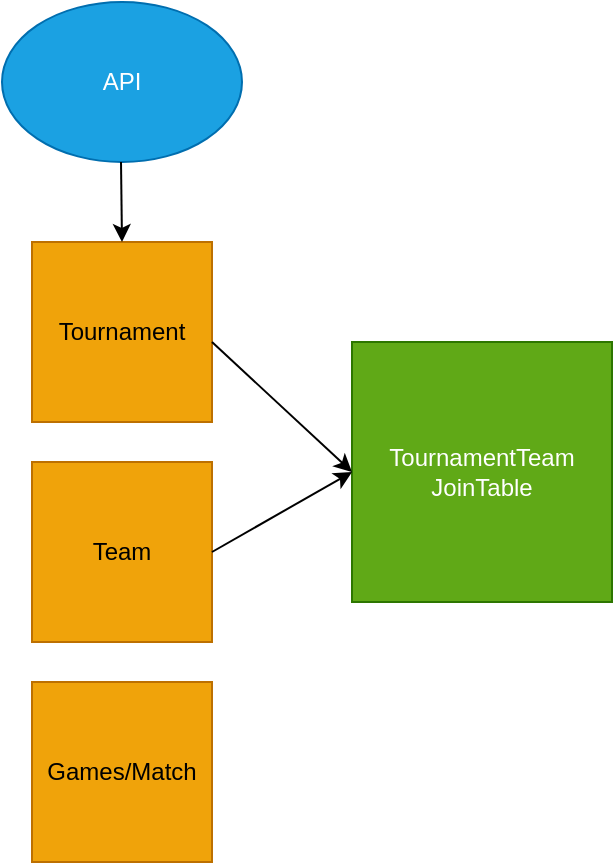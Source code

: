 <mxfile>
    <diagram id="a3peLZHQe4Aedkgy67Nn" name="Page-1">
        <mxGraphModel dx="938" dy="697" grid="1" gridSize="10" guides="1" tooltips="1" connect="1" arrows="1" fold="1" page="1" pageScale="1" pageWidth="850" pageHeight="1100" math="0" shadow="0">
            <root>
                <mxCell id="0"/>
                <mxCell id="1" parent="0"/>
                <mxCell id="2" value="Tournament" style="whiteSpace=wrap;html=1;aspect=fixed;fillColor=#f0a30a;strokeColor=#BD7000;fontColor=#000000;" parent="1" vertex="1">
                    <mxGeometry x="90" y="150" width="90" height="90" as="geometry"/>
                </mxCell>
                <mxCell id="3" value="Team" style="whiteSpace=wrap;html=1;aspect=fixed;fillColor=#f0a30a;strokeColor=#BD7000;fontColor=#000000;" parent="1" vertex="1">
                    <mxGeometry x="90" y="260" width="90" height="90" as="geometry"/>
                </mxCell>
                <mxCell id="4" value="Games/Match" style="whiteSpace=wrap;html=1;aspect=fixed;fillColor=#f0a30a;strokeColor=#BD7000;fontColor=#000000;" parent="1" vertex="1">
                    <mxGeometry x="90" y="370" width="90" height="90" as="geometry"/>
                </mxCell>
                <mxCell id="5" value="API" style="ellipse;whiteSpace=wrap;html=1;fillColor=#1ba1e2;strokeColor=#006EAF;fontColor=#ffffff;" parent="1" vertex="1">
                    <mxGeometry x="75" y="30" width="120" height="80" as="geometry"/>
                </mxCell>
                <mxCell id="6" value="TournamentTeam&lt;br&gt;JoinTable" style="whiteSpace=wrap;html=1;aspect=fixed;fillColor=#60a917;strokeColor=#2D7600;fontColor=#ffffff;" parent="1" vertex="1">
                    <mxGeometry x="250" y="200" width="130" height="130" as="geometry"/>
                </mxCell>
                <mxCell id="7" value="" style="endArrow=classic;html=1;exitX=1;exitY=0.5;exitDx=0;exitDy=0;entryX=0;entryY=0.5;entryDx=0;entryDy=0;" parent="1" source="3" target="6" edge="1">
                    <mxGeometry width="50" height="50" relative="1" as="geometry">
                        <mxPoint x="190" y="310" as="sourcePoint"/>
                        <mxPoint x="230" y="310" as="targetPoint"/>
                        <Array as="points"/>
                    </mxGeometry>
                </mxCell>
                <mxCell id="8" value="" style="endArrow=classic;html=1;exitX=1;exitY=0.5;exitDx=0;exitDy=0;entryX=0;entryY=0.5;entryDx=0;entryDy=0;" parent="1" target="6" edge="1">
                    <mxGeometry width="50" height="50" relative="1" as="geometry">
                        <mxPoint x="180" y="200" as="sourcePoint"/>
                        <mxPoint x="250" y="160" as="targetPoint"/>
                        <Array as="points"/>
                    </mxGeometry>
                </mxCell>
                <mxCell id="9" value="" style="endArrow=classic;html=1;exitX=1;exitY=0.5;exitDx=0;exitDy=0;" parent="1" edge="1">
                    <mxGeometry width="50" height="50" relative="1" as="geometry">
                        <mxPoint x="134.5" y="110" as="sourcePoint"/>
                        <mxPoint x="135" y="150" as="targetPoint"/>
                        <Array as="points"/>
                    </mxGeometry>
                </mxCell>
            </root>
        </mxGraphModel>
    </diagram>
    <diagram id="EMR_47QwQo6yn6iW3xmR" name="Page-2">
        <mxGraphModel dx="938" dy="697" grid="1" gridSize="10" guides="1" tooltips="1" connect="1" arrows="1" fold="1" page="1" pageScale="1" pageWidth="850" pageHeight="1100" math="0" shadow="0">
            <root>
                <mxCell id="C3TJiXsoa4Ny1Ze3KkXC-0"/>
                <mxCell id="C3TJiXsoa4Ny1Ze3KkXC-1" parent="C3TJiXsoa4Ny1Ze3KkXC-0"/>
                <mxCell id="C3TJiXsoa4Ny1Ze3KkXC-2" value="STORE" style="rhombus;whiteSpace=wrap;html=1;fillColor=#6d8764;strokeColor=#3A5431;fontColor=#ffffff;" parent="C3TJiXsoa4Ny1Ze3KkXC-1" vertex="1">
                    <mxGeometry x="630" y="130" width="170" height="150" as="geometry"/>
                </mxCell>
            </root>
        </mxGraphModel>
    </diagram>
</mxfile>